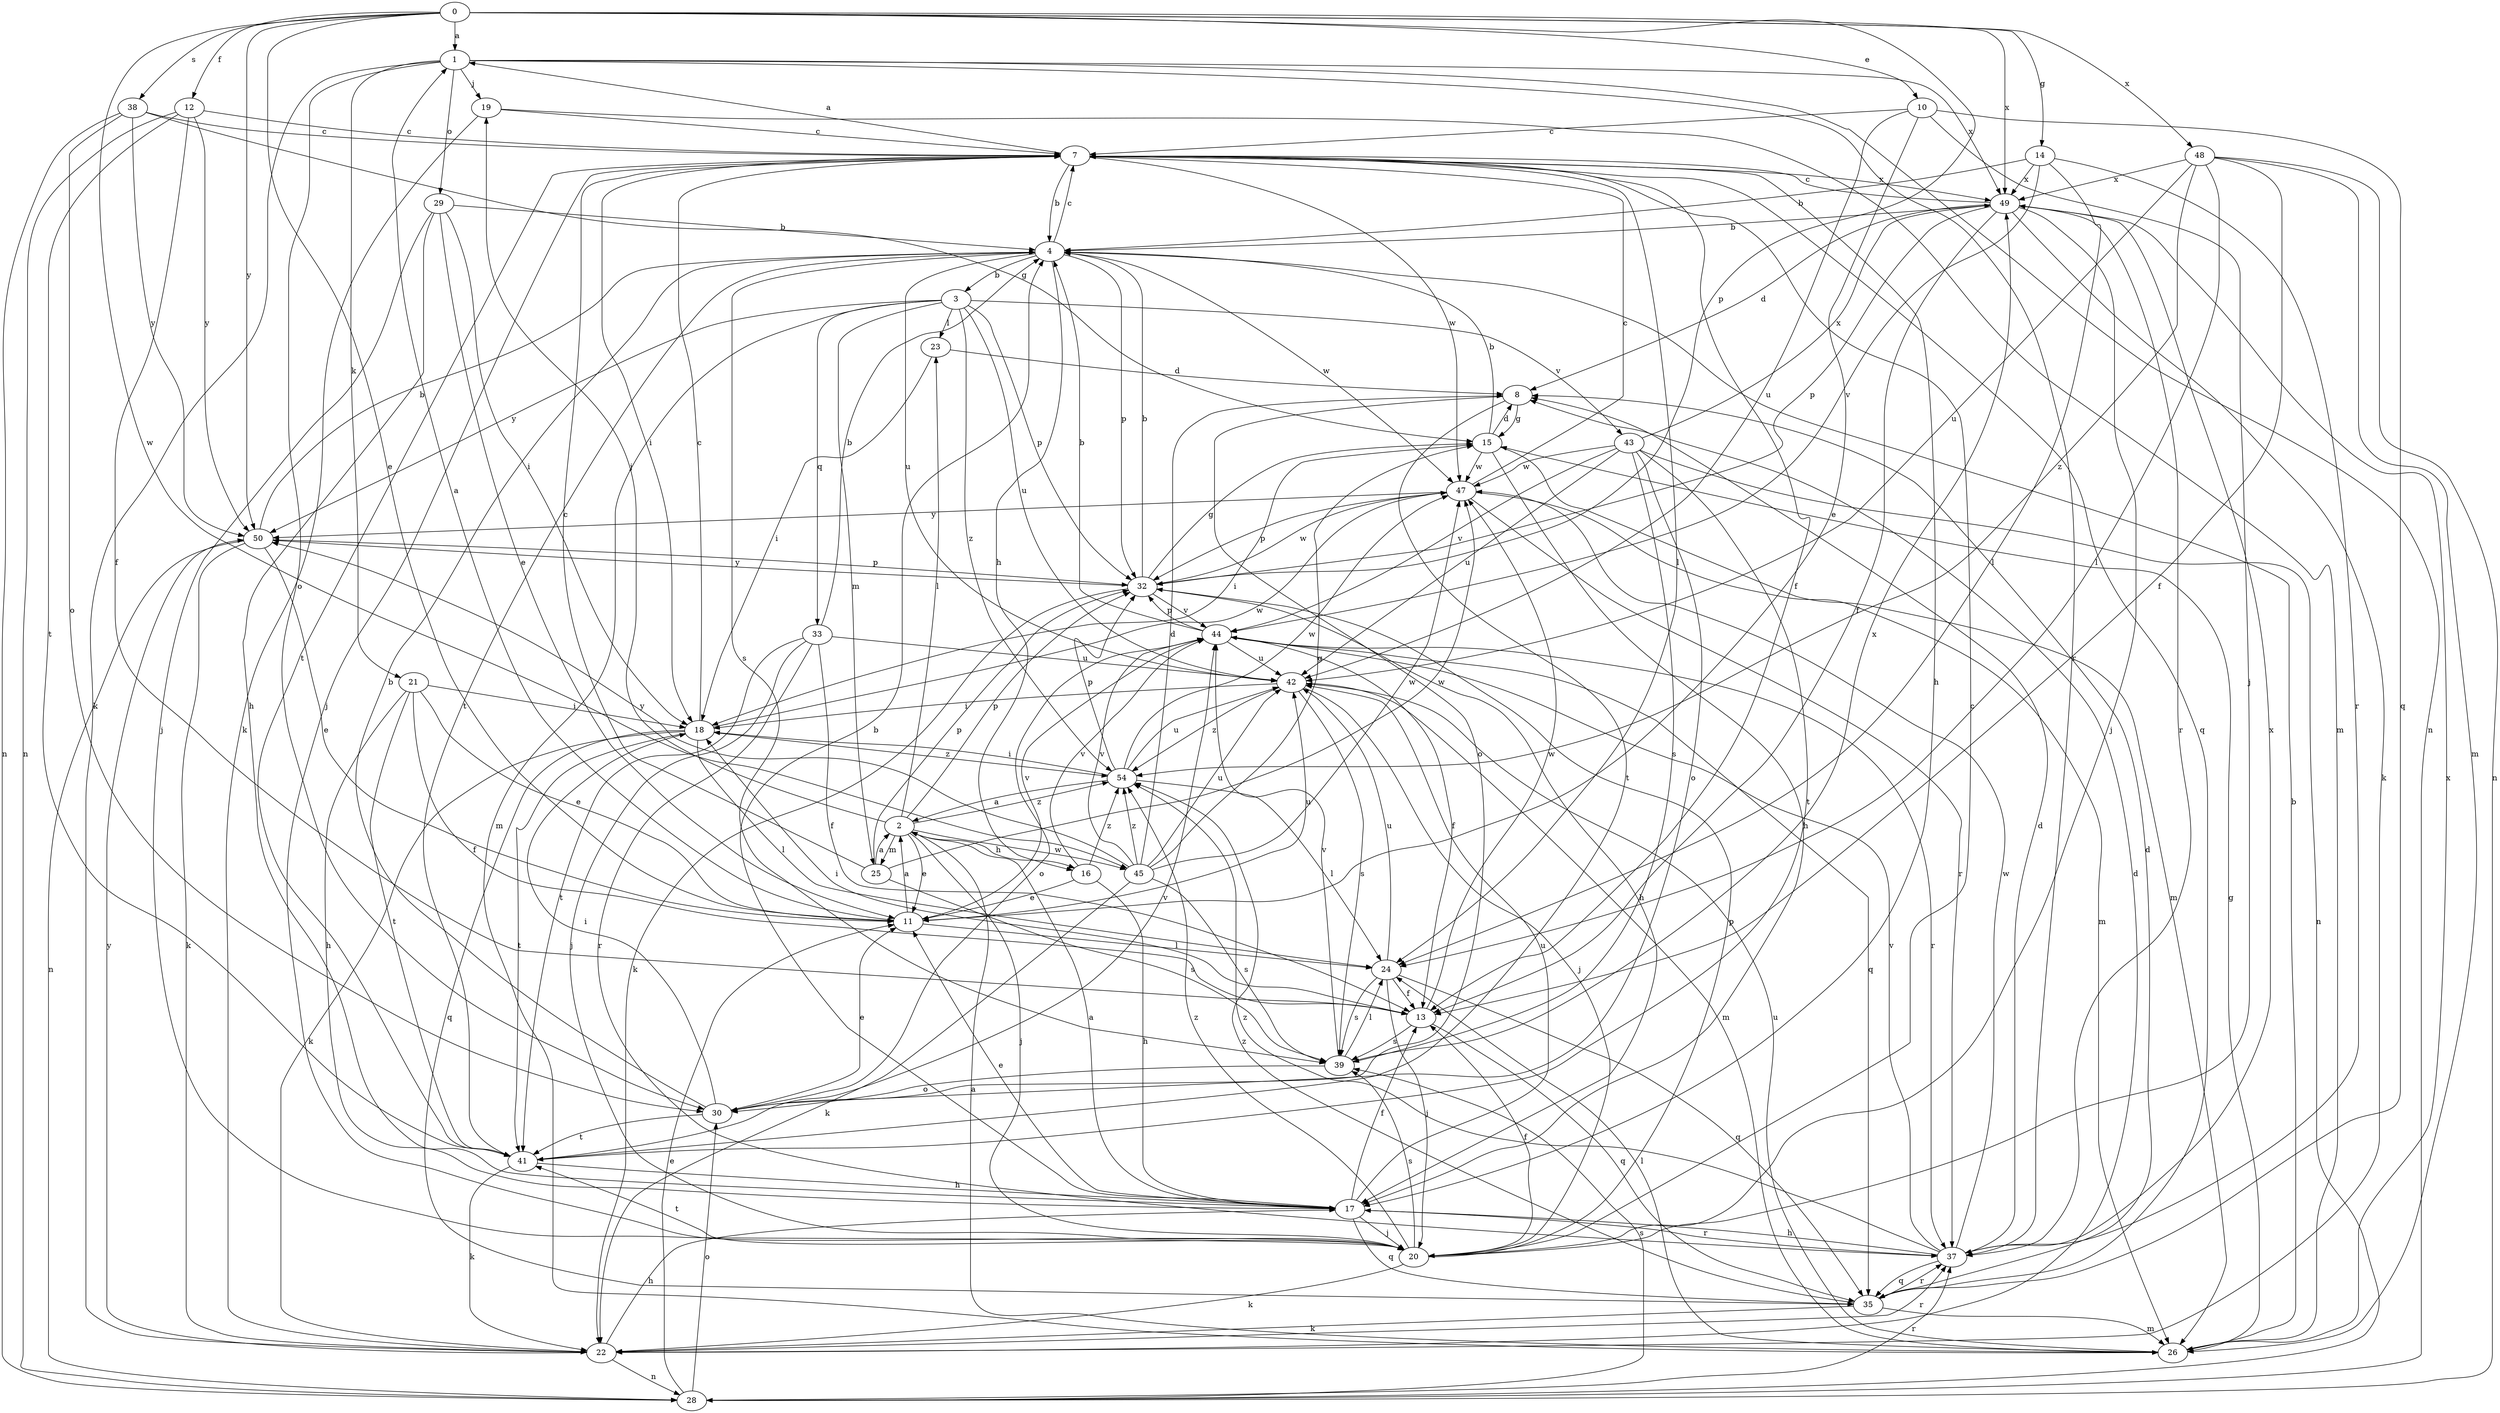 strict digraph  {
0;
1;
2;
3;
4;
7;
8;
10;
11;
12;
13;
14;
15;
16;
17;
18;
19;
20;
21;
22;
23;
24;
25;
26;
28;
29;
30;
32;
33;
35;
37;
38;
39;
41;
42;
43;
44;
45;
47;
48;
49;
50;
54;
0 -> 1  [label=a];
0 -> 10  [label=e];
0 -> 11  [label=e];
0 -> 12  [label=f];
0 -> 14  [label=g];
0 -> 32  [label=p];
0 -> 38  [label=s];
0 -> 45  [label=w];
0 -> 48  [label=x];
0 -> 49  [label=x];
0 -> 50  [label=y];
1 -> 19  [label=j];
1 -> 21  [label=k];
1 -> 22  [label=k];
1 -> 28  [label=n];
1 -> 29  [label=o];
1 -> 30  [label=o];
1 -> 37  [label=r];
1 -> 49  [label=x];
2 -> 11  [label=e];
2 -> 16  [label=h];
2 -> 19  [label=j];
2 -> 20  [label=j];
2 -> 23  [label=l];
2 -> 25  [label=m];
2 -> 32  [label=p];
2 -> 45  [label=w];
2 -> 54  [label=z];
3 -> 23  [label=l];
3 -> 25  [label=m];
3 -> 26  [label=m];
3 -> 32  [label=p];
3 -> 33  [label=q];
3 -> 42  [label=u];
3 -> 43  [label=v];
3 -> 50  [label=y];
3 -> 54  [label=z];
4 -> 3  [label=b];
4 -> 7  [label=c];
4 -> 16  [label=h];
4 -> 32  [label=p];
4 -> 39  [label=s];
4 -> 41  [label=t];
4 -> 42  [label=u];
4 -> 47  [label=w];
7 -> 1  [label=a];
7 -> 4  [label=b];
7 -> 13  [label=f];
7 -> 17  [label=h];
7 -> 18  [label=i];
7 -> 20  [label=j];
7 -> 24  [label=l];
7 -> 35  [label=q];
7 -> 41  [label=t];
7 -> 47  [label=w];
7 -> 49  [label=x];
8 -> 15  [label=g];
8 -> 30  [label=o];
8 -> 41  [label=t];
10 -> 7  [label=c];
10 -> 11  [label=e];
10 -> 20  [label=j];
10 -> 35  [label=q];
10 -> 42  [label=u];
11 -> 1  [label=a];
11 -> 2  [label=a];
11 -> 24  [label=l];
11 -> 42  [label=u];
11 -> 44  [label=v];
12 -> 7  [label=c];
12 -> 13  [label=f];
12 -> 28  [label=n];
12 -> 41  [label=t];
12 -> 50  [label=y];
13 -> 18  [label=i];
13 -> 35  [label=q];
13 -> 39  [label=s];
13 -> 47  [label=w];
14 -> 4  [label=b];
14 -> 24  [label=l];
14 -> 37  [label=r];
14 -> 44  [label=v];
14 -> 49  [label=x];
15 -> 4  [label=b];
15 -> 8  [label=d];
15 -> 17  [label=h];
15 -> 18  [label=i];
15 -> 26  [label=m];
15 -> 47  [label=w];
16 -> 11  [label=e];
16 -> 17  [label=h];
16 -> 44  [label=v];
16 -> 54  [label=z];
17 -> 2  [label=a];
17 -> 4  [label=b];
17 -> 11  [label=e];
17 -> 13  [label=f];
17 -> 20  [label=j];
17 -> 35  [label=q];
17 -> 37  [label=r];
17 -> 42  [label=u];
18 -> 7  [label=c];
18 -> 22  [label=k];
18 -> 24  [label=l];
18 -> 35  [label=q];
18 -> 41  [label=t];
18 -> 47  [label=w];
18 -> 54  [label=z];
19 -> 7  [label=c];
19 -> 22  [label=k];
19 -> 26  [label=m];
20 -> 7  [label=c];
20 -> 13  [label=f];
20 -> 22  [label=k];
20 -> 32  [label=p];
20 -> 39  [label=s];
20 -> 41  [label=t];
20 -> 54  [label=z];
21 -> 11  [label=e];
21 -> 13  [label=f];
21 -> 17  [label=h];
21 -> 18  [label=i];
21 -> 41  [label=t];
22 -> 8  [label=d];
22 -> 17  [label=h];
22 -> 28  [label=n];
22 -> 37  [label=r];
22 -> 50  [label=y];
23 -> 8  [label=d];
23 -> 18  [label=i];
24 -> 13  [label=f];
24 -> 20  [label=j];
24 -> 35  [label=q];
24 -> 39  [label=s];
24 -> 42  [label=u];
25 -> 2  [label=a];
25 -> 7  [label=c];
25 -> 32  [label=p];
25 -> 39  [label=s];
25 -> 47  [label=w];
26 -> 2  [label=a];
26 -> 4  [label=b];
26 -> 15  [label=g];
26 -> 24  [label=l];
26 -> 42  [label=u];
26 -> 49  [label=x];
28 -> 11  [label=e];
28 -> 30  [label=o];
28 -> 37  [label=r];
28 -> 39  [label=s];
29 -> 4  [label=b];
29 -> 11  [label=e];
29 -> 17  [label=h];
29 -> 18  [label=i];
29 -> 20  [label=j];
30 -> 4  [label=b];
30 -> 11  [label=e];
30 -> 18  [label=i];
30 -> 41  [label=t];
32 -> 4  [label=b];
32 -> 15  [label=g];
32 -> 17  [label=h];
32 -> 22  [label=k];
32 -> 44  [label=v];
32 -> 47  [label=w];
32 -> 50  [label=y];
33 -> 4  [label=b];
33 -> 13  [label=f];
33 -> 20  [label=j];
33 -> 37  [label=r];
33 -> 41  [label=t];
33 -> 42  [label=u];
35 -> 8  [label=d];
35 -> 22  [label=k];
35 -> 26  [label=m];
35 -> 37  [label=r];
35 -> 54  [label=z];
37 -> 8  [label=d];
37 -> 17  [label=h];
37 -> 35  [label=q];
37 -> 44  [label=v];
37 -> 47  [label=w];
37 -> 49  [label=x];
37 -> 54  [label=z];
38 -> 7  [label=c];
38 -> 15  [label=g];
38 -> 28  [label=n];
38 -> 30  [label=o];
38 -> 50  [label=y];
39 -> 24  [label=l];
39 -> 30  [label=o];
39 -> 44  [label=v];
39 -> 49  [label=x];
41 -> 17  [label=h];
41 -> 22  [label=k];
41 -> 44  [label=v];
42 -> 18  [label=i];
42 -> 20  [label=j];
42 -> 26  [label=m];
42 -> 39  [label=s];
42 -> 54  [label=z];
43 -> 28  [label=n];
43 -> 30  [label=o];
43 -> 39  [label=s];
43 -> 41  [label=t];
43 -> 42  [label=u];
43 -> 44  [label=v];
43 -> 47  [label=w];
43 -> 49  [label=x];
44 -> 4  [label=b];
44 -> 13  [label=f];
44 -> 30  [label=o];
44 -> 32  [label=p];
44 -> 35  [label=q];
44 -> 37  [label=r];
44 -> 42  [label=u];
45 -> 8  [label=d];
45 -> 15  [label=g];
45 -> 22  [label=k];
45 -> 39  [label=s];
45 -> 42  [label=u];
45 -> 44  [label=v];
45 -> 47  [label=w];
45 -> 50  [label=y];
45 -> 54  [label=z];
47 -> 7  [label=c];
47 -> 26  [label=m];
47 -> 32  [label=p];
47 -> 37  [label=r];
47 -> 50  [label=y];
48 -> 13  [label=f];
48 -> 24  [label=l];
48 -> 26  [label=m];
48 -> 28  [label=n];
48 -> 42  [label=u];
48 -> 49  [label=x];
48 -> 54  [label=z];
49 -> 4  [label=b];
49 -> 7  [label=c];
49 -> 8  [label=d];
49 -> 13  [label=f];
49 -> 20  [label=j];
49 -> 22  [label=k];
49 -> 32  [label=p];
49 -> 37  [label=r];
50 -> 4  [label=b];
50 -> 11  [label=e];
50 -> 22  [label=k];
50 -> 28  [label=n];
50 -> 32  [label=p];
54 -> 2  [label=a];
54 -> 18  [label=i];
54 -> 24  [label=l];
54 -> 32  [label=p];
54 -> 42  [label=u];
54 -> 47  [label=w];
}
